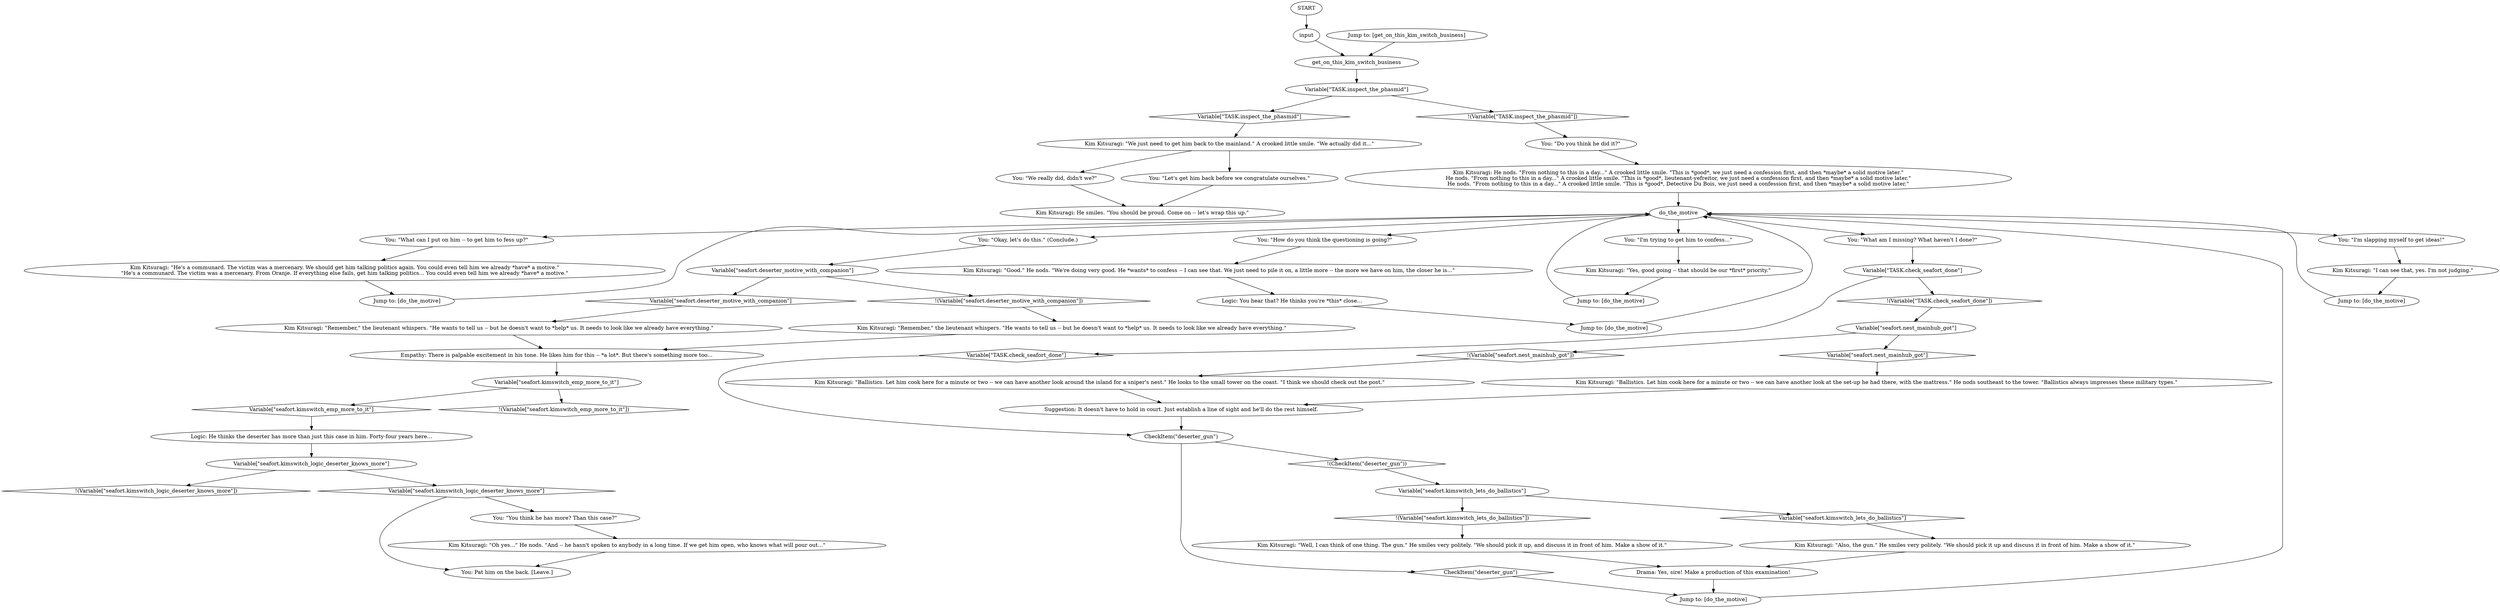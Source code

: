 # KIM SWITCH / DESERTER TACTICS
# Kim talks to you on the side and says you got him, push motive angle.
# ==================================================
digraph G {
	  0 [label="START"];
	  1 [label="input"];
	  2 [label="Kim Kitsuragi: \"Ballistics. Let him cook here for a minute or two -- we can have another look at the set-up he had there, with the mattress.\" He nods southeast to the tower. \"Ballistics always impresses these military types.\""];
	  3 [label="You: \"Do you think he did it?\""];
	  4 [label="You: \"I'm trying to get him to confess...\""];
	  5 [label="Drama: Yes, sire! Make a production of this examination!"];
	  7 [label="Kim Kitsuragi: \"Good.\" He nods. \"We're doing very good. He *wants* to confess -- I can see that. We just need to pile it on, a little more -- the more we have on him, the closer he is...\""];
	  8 [label="Kim Kitsuragi: \"Remember,\" the lieutenant whispers. \"He wants to tell us -- but he doesn't want to *help* us. It needs to look like we already have everything.\""];
	  9 [label="Variable[\"TASK.check_seafort_done\"]"];
	  10 [label="Variable[\"TASK.check_seafort_done\"]", shape=diamond];
	  11 [label="!(Variable[\"TASK.check_seafort_done\"])", shape=diamond];
	  12 [label="Variable[\"TASK.inspect_the_phasmid\"]"];
	  13 [label="Variable[\"TASK.inspect_the_phasmid\"]", shape=diamond];
	  14 [label="!(Variable[\"TASK.inspect_the_phasmid\"])", shape=diamond];
	  15 [label="Kim Kitsuragi: He smiles. \"You should be proud. Come on -- let's wrap this up.\""];
	  16 [label="Kim Kitsuragi: \"Ballistics. Let him cook here for a minute or two -- we can have another look around the island for a sniper's nest.\" He looks to the small tower on the coast. \"I think we should check out the post.\""];
	  17 [label="CheckItem(\"deserter_gun\")"];
	  18 [label="CheckItem(\"deserter_gun\")", shape=diamond];
	  19 [label="!(CheckItem(\"deserter_gun\"))", shape=diamond];
	  20 [label="Variable[\"seafort.kimswitch_emp_more_to_it\"]"];
	  21 [label="Variable[\"seafort.kimswitch_emp_more_to_it\"]", shape=diamond];
	  22 [label="!(Variable[\"seafort.kimswitch_emp_more_to_it\"])", shape=diamond];
	  23 [label="Logic: You hear that? He thinks you're *this* close..."];
	  24 [label="Jump to: [get_on_this_kim_switch_business]"];
	  25 [label="Kim Kitsuragi: \"Yes, good going -- that should be our *first* priority.\""];
	  26 [label="Kim Kitsuragi: \"I can see that, yes. I'm not judging.\""];
	  27 [label="Jump to: [do_the_motive]"];
	  28 [label="You: \"We really did, didn't we?\""];
	  29 [label="Suggestion: It doesn't have to hold in court. Just establish a line of sight and he'll do the rest himself."];
	  30 [label="Jump to: [do_the_motive]"];
	  31 [label="You: \"Okay, let's do this.\" (Conclude.)"];
	  32 [label="Kim Kitsuragi: \"Well, I can think of one thing. The gun.\" He smiles very politely. \"We should pick it up, and discuss it in front of him. Make a show of it.\""];
	  33 [label="get_on_this_kim_switch_business"];
	  34 [label="Kim Kitsuragi: \"Remember,\" the lieutenant whispers. \"He wants to tell us -- but he doesn't want to *help* us. It needs to look like we already have everything.\""];
	  35 [label="Variable[\"seafort.kimswitch_lets_do_ballistics\"]"];
	  36 [label="Variable[\"seafort.kimswitch_lets_do_ballistics\"]", shape=diamond];
	  37 [label="!(Variable[\"seafort.kimswitch_lets_do_ballistics\"])", shape=diamond];
	  38 [label="You: \"You think he has more? Than this case?\""];
	  39 [label="You: \"How do you think the questioning is going?\""];
	  40 [label="You: \"What can I put on him -- to get him to fess up?\""];
	  41 [label="Variable[\"seafort.nest_mainhub_got\"]"];
	  42 [label="Variable[\"seafort.nest_mainhub_got\"]", shape=diamond];
	  43 [label="!(Variable[\"seafort.nest_mainhub_got\"])", shape=diamond];
	  44 [label="You: Pat him on the back. [Leave.]"];
	  45 [label="You: \"What am I missing? What haven't I done?\""];
	  46 [label="Variable[\"seafort.deserter_motive_with_companion\"]"];
	  47 [label="Variable[\"seafort.deserter_motive_with_companion\"]", shape=diamond];
	  48 [label="!(Variable[\"seafort.deserter_motive_with_companion\"])", shape=diamond];
	  49 [label="Kim Kitsuragi: \"We just need to get him back to the mainland.\" A crooked little smile. \"We actually did it...\""];
	  50 [label="do_the_motive"];
	  51 [label="Jump to: [do_the_motive]"];
	  52 [label="Kim Kitsuragi: \"Also, the gun.\" He smiles very politely. \"We should pick it up and discuss it in front of him. Make a show of it.\""];
	  53 [label="Variable[\"seafort.kimswitch_logic_deserter_knows_more\"]"];
	  54 [label="Variable[\"seafort.kimswitch_logic_deserter_knows_more\"]", shape=diamond];
	  55 [label="!(Variable[\"seafort.kimswitch_logic_deserter_knows_more\"])", shape=diamond];
	  56 [label="You: \"Let's get him back before we congratulate ourselves.\""];
	  57 [label="Kim Kitsuragi: \"He's a communard. The victim was a mercenary. We should get him talking politics again. You could even tell him we already *have* a motive.\"\n\"He's a communard. The victim was a mercenary. From Oranje. If everything else fails, get him talking politics... You could even tell him we already *have* a motive.\""];
	  58 [label="Empathy: There is palpable excitement in his tone. He likes him for this -- *a lot*. But there's something more too..."];
	  59 [label="Kim Kitsuragi: \"Oh yes...\" He nods. \"And -- he hasn't spoken to anybody in a long time. If we get him open, who knows what will pour out...\""];
	  60 [label="You: \"I'm slapping myself to get ideas!\""];
	  61 [label="Logic: He thinks the deserter has more than just this case in him. Forty-four years here..."];
	  62 [label="Kim Kitsuragi: He nods. \"From nothing to this in a day...\" A crooked little smile. \"This is *good*, we just need a confession first, and then *maybe* a solid motive later.\"\nHe nods. \"From nothing to this in a day...\" A crooked little smile. \"This is *good*, lieutenant-yefreitor, we just need a confession first, and then *maybe* a solid motive later.\"\nHe nods. \"From nothing to this in a day...\" A crooked little smile. \"This is *good*, Detective Du Bois, we just need a confession first, and then *maybe* a solid motive later.\""];
	  63 [label="Jump to: [do_the_motive]"];
	  64 [label="Jump to: [do_the_motive]"];
	  0 -> 1
	  1 -> 33
	  2 -> 29
	  3 -> 62
	  4 -> 25
	  5 -> 30
	  7 -> 23
	  8 -> 58
	  9 -> 10
	  9 -> 11
	  10 -> 17
	  11 -> 41
	  12 -> 13
	  12 -> 14
	  13 -> 49
	  14 -> 3
	  16 -> 29
	  17 -> 18
	  17 -> 19
	  18 -> 30
	  19 -> 35
	  20 -> 21
	  20 -> 22
	  21 -> 61
	  23 -> 51
	  24 -> 33
	  25 -> 63
	  26 -> 64
	  27 -> 50
	  28 -> 15
	  29 -> 17
	  30 -> 50
	  31 -> 46
	  32 -> 5
	  33 -> 12
	  34 -> 58
	  35 -> 36
	  35 -> 37
	  36 -> 52
	  37 -> 32
	  38 -> 59
	  39 -> 7
	  40 -> 57
	  41 -> 42
	  41 -> 43
	  42 -> 2
	  43 -> 16
	  45 -> 9
	  46 -> 48
	  46 -> 47
	  47 -> 34
	  48 -> 8
	  49 -> 56
	  49 -> 28
	  50 -> 4
	  50 -> 39
	  50 -> 40
	  50 -> 45
	  50 -> 60
	  50 -> 31
	  51 -> 50
	  52 -> 5
	  53 -> 54
	  53 -> 55
	  54 -> 44
	  54 -> 38
	  56 -> 15
	  57 -> 27
	  58 -> 20
	  59 -> 44
	  60 -> 26
	  61 -> 53
	  62 -> 50
	  63 -> 50
	  64 -> 50
}

